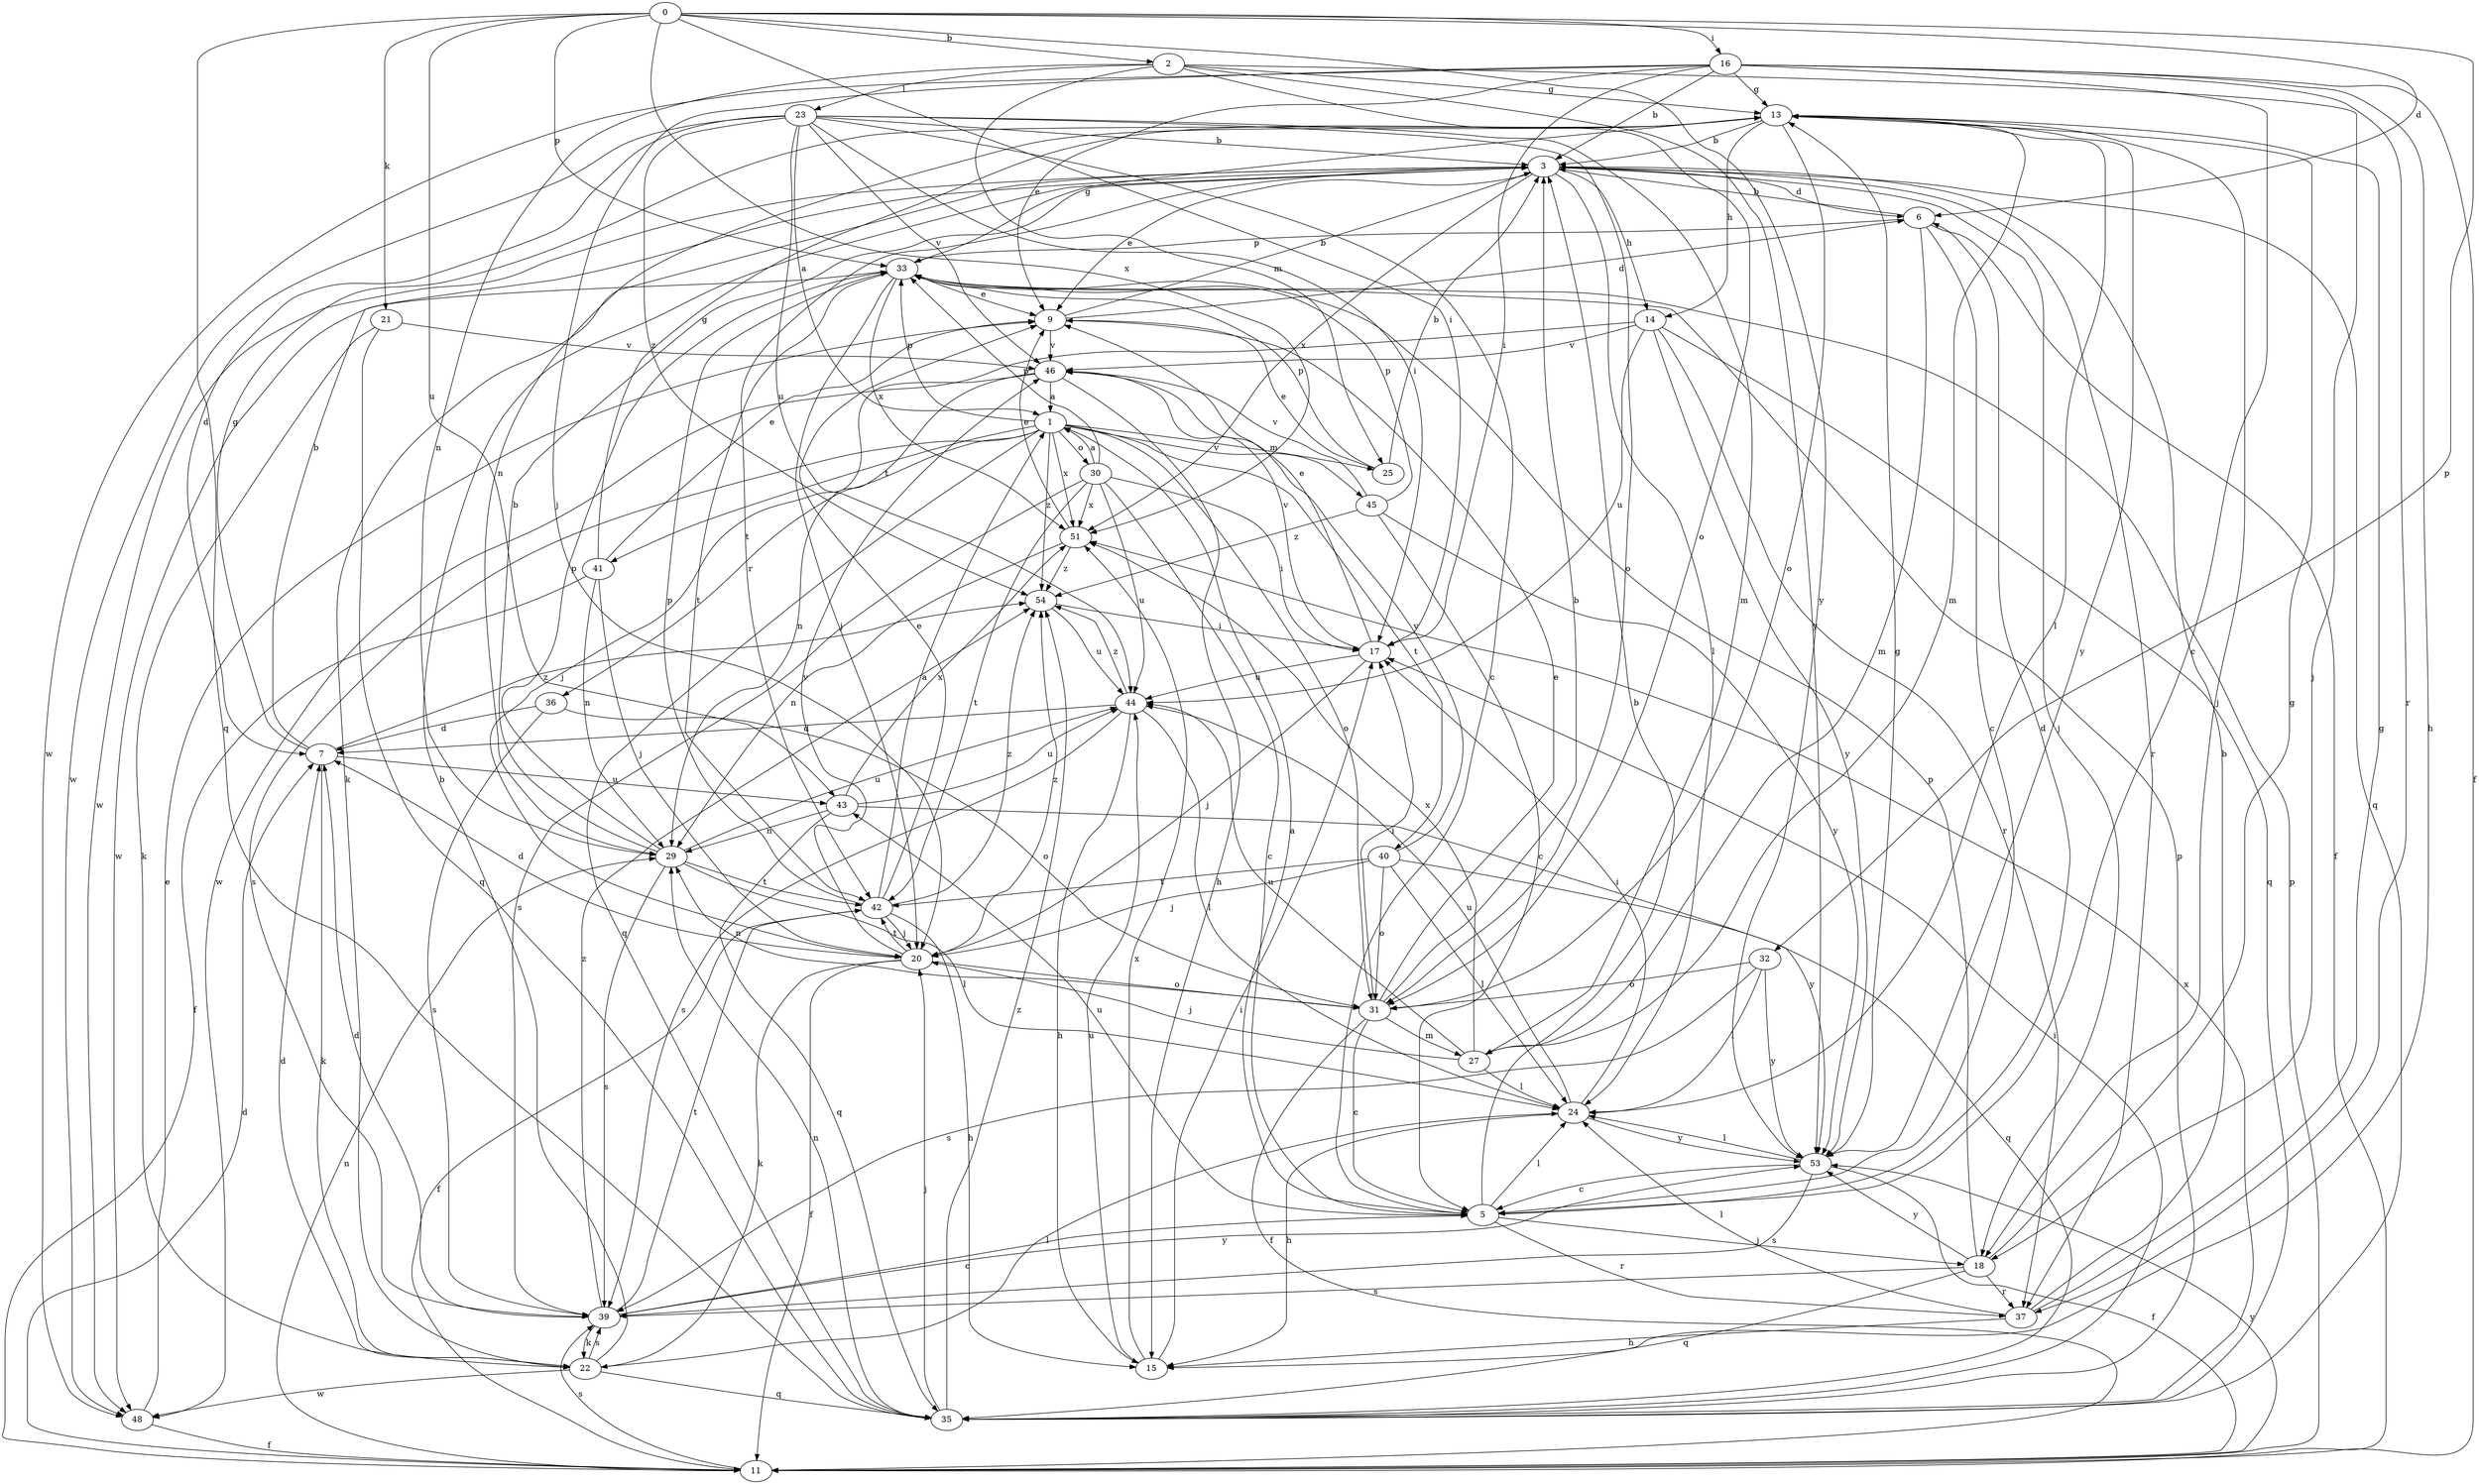 strict digraph  {
0;
1;
2;
3;
5;
6;
7;
9;
11;
13;
14;
15;
16;
17;
18;
20;
21;
22;
23;
24;
25;
27;
29;
30;
31;
32;
33;
35;
36;
37;
39;
40;
41;
42;
43;
44;
45;
46;
48;
51;
53;
54;
0 -> 2  [label=b];
0 -> 6  [label=d];
0 -> 16  [label=i];
0 -> 17  [label=i];
0 -> 21  [label=k];
0 -> 32  [label=p];
0 -> 33  [label=p];
0 -> 35  [label=q];
0 -> 43  [label=u];
0 -> 51  [label=x];
0 -> 53  [label=y];
1 -> 25  [label=m];
1 -> 30  [label=o];
1 -> 31  [label=o];
1 -> 33  [label=p];
1 -> 35  [label=q];
1 -> 36  [label=r];
1 -> 39  [label=s];
1 -> 40  [label=t];
1 -> 41  [label=t];
1 -> 45  [label=v];
1 -> 51  [label=x];
1 -> 54  [label=z];
2 -> 13  [label=g];
2 -> 18  [label=j];
2 -> 23  [label=l];
2 -> 25  [label=m];
2 -> 29  [label=n];
2 -> 31  [label=o];
2 -> 53  [label=y];
3 -> 6  [label=d];
3 -> 9  [label=e];
3 -> 14  [label=h];
3 -> 18  [label=j];
3 -> 22  [label=k];
3 -> 24  [label=l];
3 -> 35  [label=q];
3 -> 37  [label=r];
3 -> 42  [label=t];
3 -> 48  [label=w];
3 -> 51  [label=x];
5 -> 1  [label=a];
5 -> 3  [label=b];
5 -> 6  [label=d];
5 -> 18  [label=j];
5 -> 24  [label=l];
5 -> 37  [label=r];
5 -> 43  [label=u];
6 -> 3  [label=b];
6 -> 5  [label=c];
6 -> 11  [label=f];
6 -> 27  [label=m];
6 -> 33  [label=p];
7 -> 3  [label=b];
7 -> 13  [label=g];
7 -> 22  [label=k];
7 -> 43  [label=u];
7 -> 54  [label=z];
9 -> 3  [label=b];
9 -> 6  [label=d];
9 -> 46  [label=v];
11 -> 7  [label=d];
11 -> 29  [label=n];
11 -> 33  [label=p];
11 -> 39  [label=s];
11 -> 53  [label=y];
13 -> 3  [label=b];
13 -> 14  [label=h];
13 -> 18  [label=j];
13 -> 24  [label=l];
13 -> 27  [label=m];
13 -> 29  [label=n];
13 -> 31  [label=o];
13 -> 53  [label=y];
14 -> 35  [label=q];
14 -> 37  [label=r];
14 -> 44  [label=u];
14 -> 46  [label=v];
14 -> 48  [label=w];
14 -> 53  [label=y];
15 -> 17  [label=i];
15 -> 44  [label=u];
15 -> 51  [label=x];
16 -> 3  [label=b];
16 -> 5  [label=c];
16 -> 9  [label=e];
16 -> 11  [label=f];
16 -> 13  [label=g];
16 -> 15  [label=h];
16 -> 17  [label=i];
16 -> 20  [label=j];
16 -> 37  [label=r];
16 -> 48  [label=w];
17 -> 9  [label=e];
17 -> 20  [label=j];
17 -> 44  [label=u];
17 -> 46  [label=v];
18 -> 13  [label=g];
18 -> 33  [label=p];
18 -> 35  [label=q];
18 -> 37  [label=r];
18 -> 39  [label=s];
18 -> 53  [label=y];
20 -> 7  [label=d];
20 -> 11  [label=f];
20 -> 22  [label=k];
20 -> 31  [label=o];
20 -> 42  [label=t];
20 -> 46  [label=v];
20 -> 54  [label=z];
21 -> 22  [label=k];
21 -> 35  [label=q];
21 -> 46  [label=v];
22 -> 3  [label=b];
22 -> 7  [label=d];
22 -> 24  [label=l];
22 -> 35  [label=q];
22 -> 39  [label=s];
22 -> 48  [label=w];
23 -> 1  [label=a];
23 -> 3  [label=b];
23 -> 5  [label=c];
23 -> 7  [label=d];
23 -> 17  [label=i];
23 -> 27  [label=m];
23 -> 31  [label=o];
23 -> 44  [label=u];
23 -> 46  [label=v];
23 -> 48  [label=w];
23 -> 54  [label=z];
24 -> 15  [label=h];
24 -> 17  [label=i];
24 -> 44  [label=u];
24 -> 53  [label=y];
25 -> 3  [label=b];
25 -> 9  [label=e];
25 -> 33  [label=p];
27 -> 20  [label=j];
27 -> 24  [label=l];
27 -> 44  [label=u];
27 -> 51  [label=x];
29 -> 3  [label=b];
29 -> 24  [label=l];
29 -> 33  [label=p];
29 -> 39  [label=s];
29 -> 42  [label=t];
29 -> 44  [label=u];
30 -> 1  [label=a];
30 -> 5  [label=c];
30 -> 17  [label=i];
30 -> 33  [label=p];
30 -> 39  [label=s];
30 -> 42  [label=t];
30 -> 44  [label=u];
30 -> 51  [label=x];
31 -> 3  [label=b];
31 -> 5  [label=c];
31 -> 9  [label=e];
31 -> 11  [label=f];
31 -> 17  [label=i];
31 -> 27  [label=m];
31 -> 29  [label=n];
32 -> 24  [label=l];
32 -> 31  [label=o];
32 -> 39  [label=s];
32 -> 53  [label=y];
33 -> 9  [label=e];
33 -> 13  [label=g];
33 -> 20  [label=j];
33 -> 42  [label=t];
33 -> 48  [label=w];
33 -> 51  [label=x];
35 -> 17  [label=i];
35 -> 20  [label=j];
35 -> 29  [label=n];
35 -> 33  [label=p];
35 -> 51  [label=x];
35 -> 54  [label=z];
36 -> 7  [label=d];
36 -> 31  [label=o];
36 -> 39  [label=s];
37 -> 3  [label=b];
37 -> 13  [label=g];
37 -> 15  [label=h];
37 -> 24  [label=l];
39 -> 5  [label=c];
39 -> 7  [label=d];
39 -> 22  [label=k];
39 -> 42  [label=t];
39 -> 53  [label=y];
39 -> 54  [label=z];
40 -> 20  [label=j];
40 -> 24  [label=l];
40 -> 31  [label=o];
40 -> 35  [label=q];
40 -> 42  [label=t];
40 -> 46  [label=v];
41 -> 9  [label=e];
41 -> 11  [label=f];
41 -> 13  [label=g];
41 -> 20  [label=j];
41 -> 29  [label=n];
42 -> 1  [label=a];
42 -> 9  [label=e];
42 -> 11  [label=f];
42 -> 15  [label=h];
42 -> 20  [label=j];
42 -> 33  [label=p];
42 -> 54  [label=z];
43 -> 29  [label=n];
43 -> 35  [label=q];
43 -> 44  [label=u];
43 -> 51  [label=x];
43 -> 53  [label=y];
44 -> 7  [label=d];
44 -> 15  [label=h];
44 -> 24  [label=l];
44 -> 39  [label=s];
44 -> 54  [label=z];
45 -> 5  [label=c];
45 -> 33  [label=p];
45 -> 46  [label=v];
45 -> 53  [label=y];
45 -> 54  [label=z];
46 -> 1  [label=a];
46 -> 15  [label=h];
46 -> 20  [label=j];
46 -> 29  [label=n];
48 -> 9  [label=e];
48 -> 11  [label=f];
51 -> 9  [label=e];
51 -> 29  [label=n];
51 -> 54  [label=z];
53 -> 5  [label=c];
53 -> 11  [label=f];
53 -> 13  [label=g];
53 -> 24  [label=l];
53 -> 39  [label=s];
54 -> 17  [label=i];
54 -> 44  [label=u];
}
